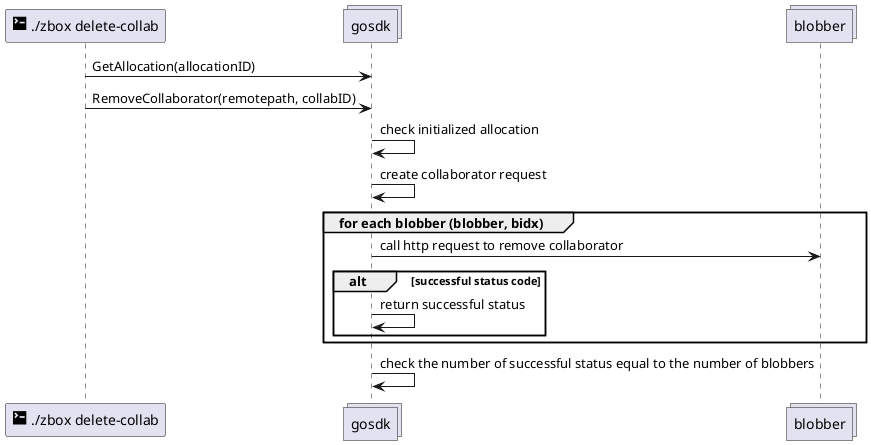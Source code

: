 @startuml
participant "<size:20><&terminal></size> ./zbox delete-collab" as cli
collections gosdk
collections blobber

cli -> gosdk: GetAllocation(allocationID)
cli -> gosdk: RemoveCollaborator(remotepath, collabID)

gosdk -> gosdk: check initialized allocation
gosdk -> gosdk: create collaborator request

group for each blobber (blobber, bidx)
gosdk -> blobber: call http request to remove collaborator
alt successful status code
gosdk -> gosdk: return successful status 
end
end

gosdk -> gosdk: check the number of successful status equal to the number of blobbers
@enduml
